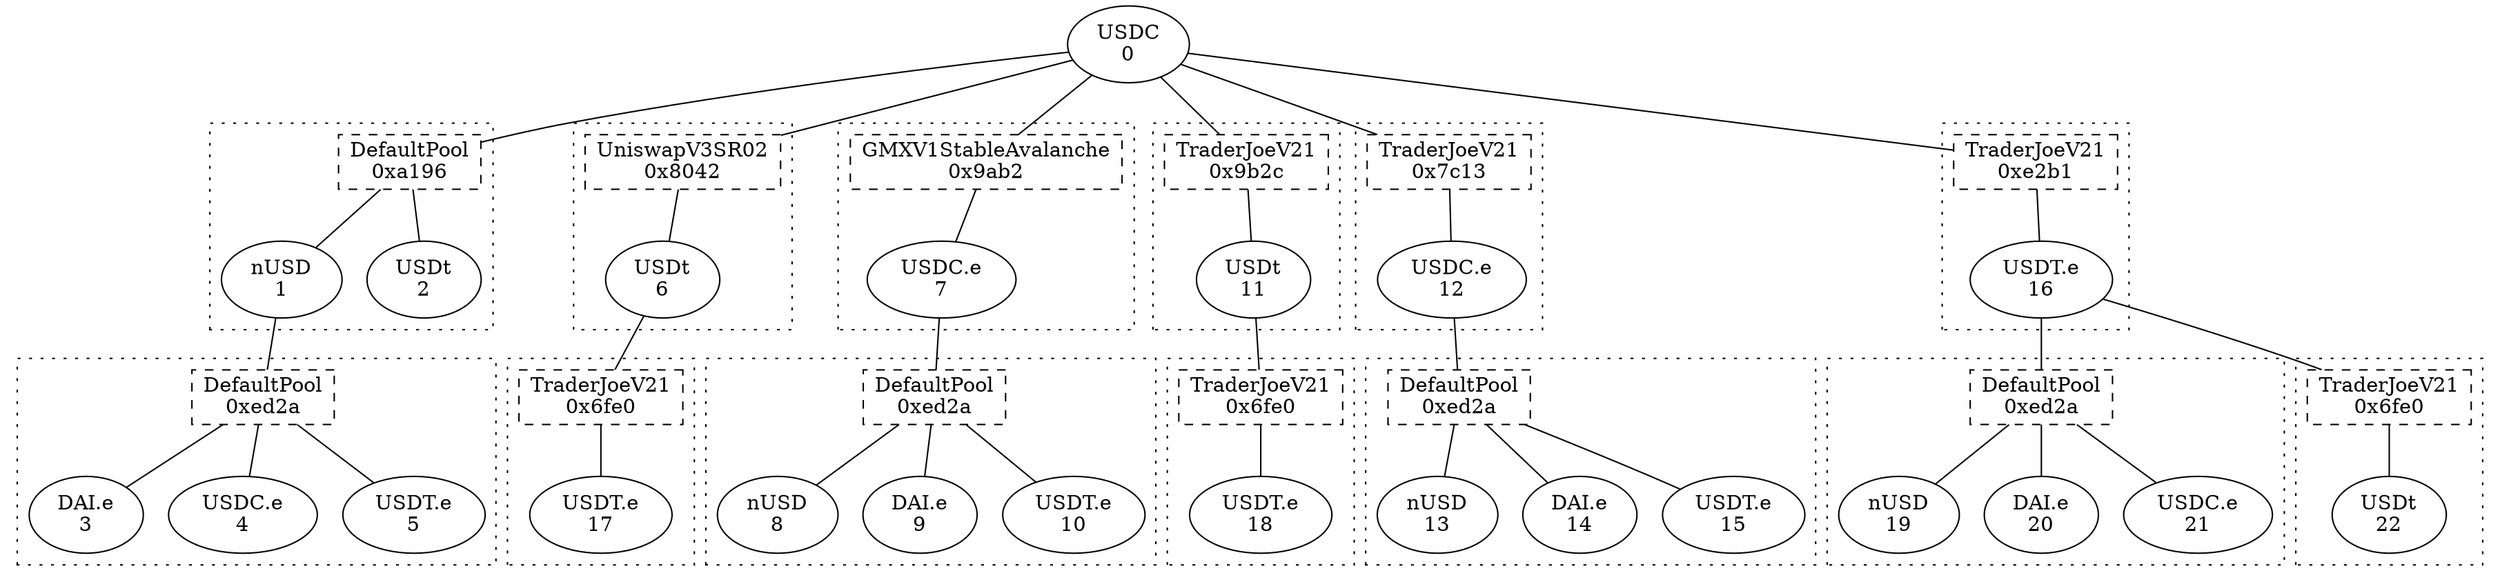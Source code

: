 graph G {
    token0 [label = "USDC\n0";];
    token1 [label = "nUSD\n1";];
    token2 [label = "USDt\n2";];
    token3 [label = "DAI.e\n3";];
    token4 [label = "USDC.e\n4";];
    token5 [label = "USDT.e\n5";];
    token6 [label = "USDt\n6";];
    token7 [label = "USDC.e\n7";];
    token8 [label = "nUSD\n8";];
    token9 [label = "DAI.e\n9";];
    token10 [label = "USDT.e\n10";];
    token11 [label = "USDt\n11";];
    token12 [label = "USDC.e\n12";];
    token13 [label = "nUSD\n13";];
    token14 [label = "DAI.e\n14";];
    token15 [label = "USDT.e\n15";];
    token16 [label = "USDT.e\n16";];
    token17 [label = "USDT.e\n17";];
    token18 [label = "USDT.e\n18";];
    token19 [label = "nUSD\n19";];
    token20 [label = "DAI.e\n20";];
    token21 [label = "USDC.e\n21";];
    token22 [label = "USDt\n22";];
    pool0 [label = "DefaultPool\n0xa196";shape = rect;style = dashed;];
    token0 -- pool0;
    subgraph cluster0 {
        style = dotted;
        pool0 -- token1;
        pool0 -- token2;
        subgraph {
            rank = same;
            edge [style = invis;];
            token1 -- token2;
        }
    }
    pool1 [label = "DefaultPool\n0xed2a";shape = rect;style = dashed;];
    token1 -- pool1;
    subgraph cluster1 {
        style = dotted;
        pool1 -- token3;
        pool1 -- token4;
        pool1 -- token5;
        subgraph {
            rank = same;
            edge [style = invis;];
            token3 -- token4;
            token4 -- token5;
        }
    }
    pool2 [label = "UniswapV3SR02\n0x8042";shape = rect;style = dashed;];
    token0 -- pool2;
    subgraph cluster2 {
        style = dotted;
        pool2 -- token6;
        subgraph {
            rank = same;
            edge [style = invis;];
            token6;
        }
    }
    pool3 [label = "GMXV1StableAvalanche\n0x9ab2";shape = rect;style = dashed;];
    token0 -- pool3;
    subgraph cluster3 {
        style = dotted;
        pool3 -- token7;
        subgraph {
            rank = same;
            edge [style = invis;];
            token7;
        }
    }
    pool4 [label = "DefaultPool\n0xed2a";shape = rect;style = dashed;];
    token7 -- pool4;
    subgraph cluster4 {
        style = dotted;
        pool4 -- token8;
        pool4 -- token9;
        pool4 -- token10;
        subgraph {
            rank = same;
            edge [style = invis;];
            token8 -- token9;
            token9 -- token10;
        }
    }
    pool5 [label = "TraderJoeV21\n0x9b2c";shape = rect;style = dashed;];
    token0 -- pool5;
    subgraph cluster5 {
        style = dotted;
        pool5 -- token11;
        subgraph {
            rank = same;
            edge [style = invis;];
            token11;
        }
    }
    pool6 [label = "TraderJoeV21\n0x7c13";shape = rect;style = dashed;];
    token0 -- pool6;
    subgraph cluster6 {
        style = dotted;
        pool6 -- token12;
        subgraph {
            rank = same;
            edge [style = invis;];
            token12;
        }
    }
    pool7 [label = "DefaultPool\n0xed2a";shape = rect;style = dashed;];
    token12 -- pool7;
    subgraph cluster7 {
        style = dotted;
        pool7 -- token13;
        pool7 -- token14;
        pool7 -- token15;
        subgraph {
            rank = same;
            edge [style = invis;];
            token13 -- token14;
            token14 -- token15;
        }
    }
    pool8 [label = "TraderJoeV21\n0xe2b1";shape = rect;style = dashed;];
    token0 -- pool8;
    subgraph cluster8 {
        style = dotted;
        pool8 -- token16;
        subgraph {
            rank = same;
            edge [style = invis;];
            token16;
        }
    }
    pool9 [label = "TraderJoeV21\n0x6fe0";shape = rect;style = dashed;];
    token6 -- pool9;
    subgraph cluster9 {
        style = dotted;
        pool9 -- token17;
        subgraph {
            rank = same;
            edge [style = invis;];
            token17;
        }
    }
    pool10 [label = "TraderJoeV21\n0x6fe0";shape = rect;style = dashed;];
    token11 -- pool10;
    subgraph cluster10 {
        style = dotted;
        pool10 -- token18;
        subgraph {
            rank = same;
            edge [style = invis;];
            token18;
        }
    }
    pool11 [label = "DefaultPool\n0xed2a";shape = rect;style = dashed;];
    token16 -- pool11;
    subgraph cluster11 {
        style = dotted;
        pool11 -- token19;
        pool11 -- token20;
        pool11 -- token21;
        subgraph {
            rank = same;
            edge [style = invis;];
            token19 -- token20;
            token20 -- token21;
        }
    }
    pool12 [label = "TraderJoeV21\n0x6fe0";shape = rect;style = dashed;];
    token16 -- pool12;
    subgraph cluster12 {
        style = dotted;
        pool12 -- token22;
        subgraph {
            rank = same;
            edge [style = invis;];
            token22;
        }
    }
}
